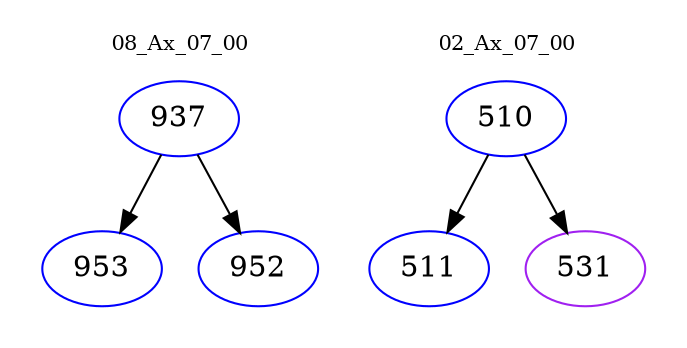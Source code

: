 digraph{
subgraph cluster_0 {
color = white
label = "08_Ax_07_00";
fontsize=10;
T0_937 [label="937", color="blue"]
T0_937 -> T0_953 [color="black"]
T0_953 [label="953", color="blue"]
T0_937 -> T0_952 [color="black"]
T0_952 [label="952", color="blue"]
}
subgraph cluster_1 {
color = white
label = "02_Ax_07_00";
fontsize=10;
T1_510 [label="510", color="blue"]
T1_510 -> T1_511 [color="black"]
T1_511 [label="511", color="blue"]
T1_510 -> T1_531 [color="black"]
T1_531 [label="531", color="purple"]
}
}
